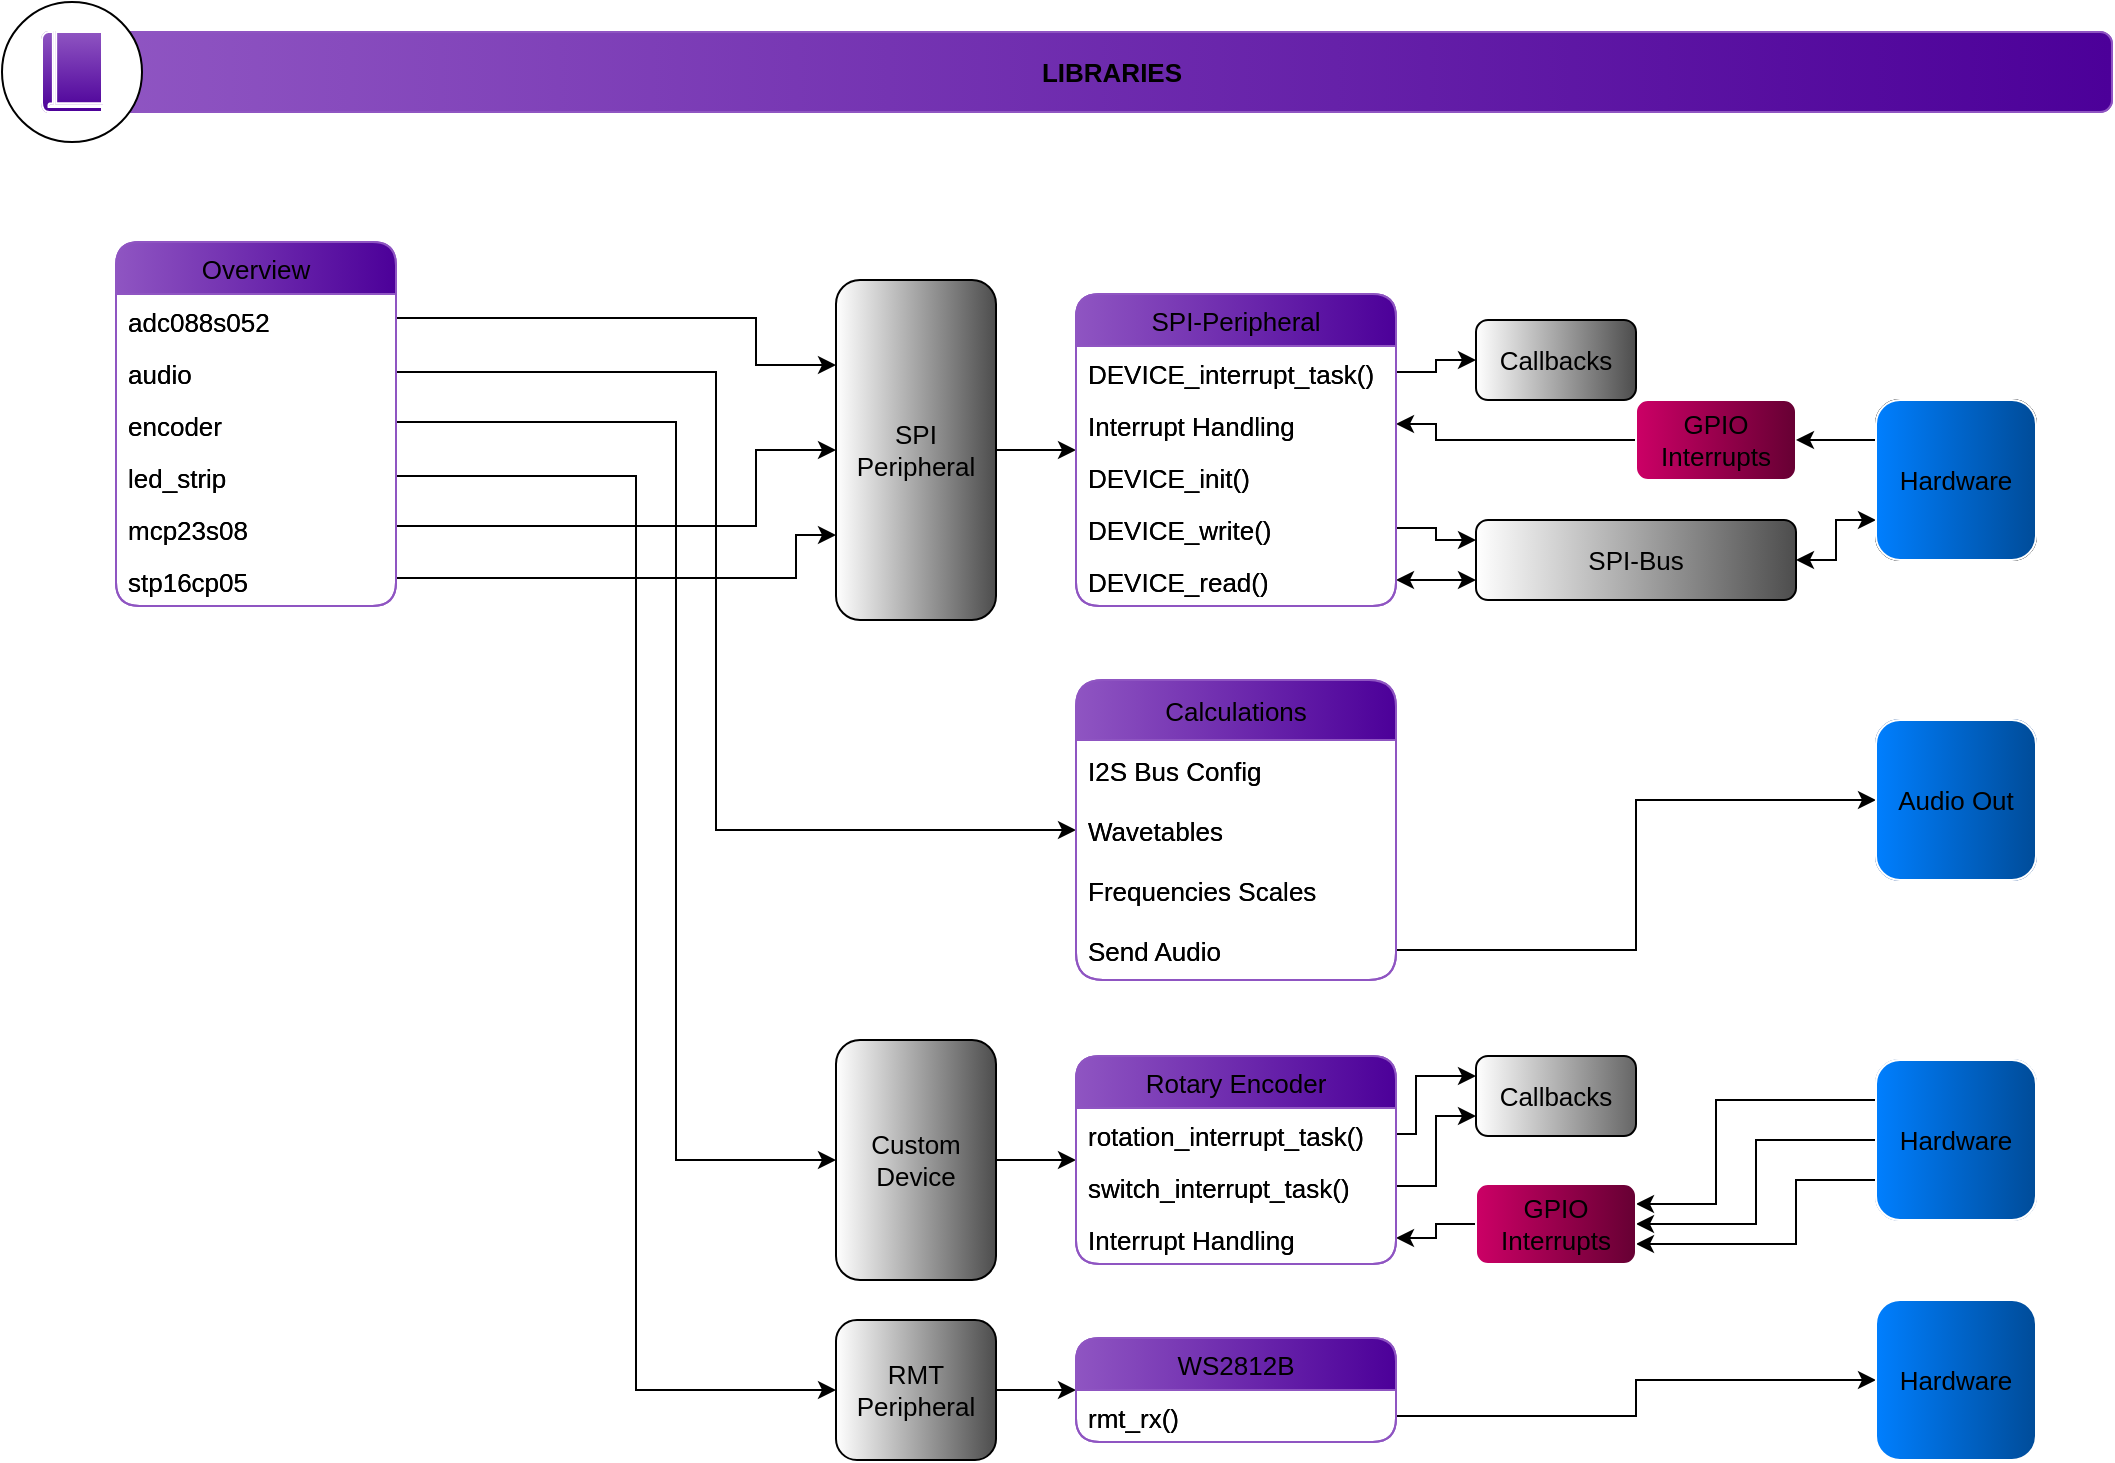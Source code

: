 <mxfile version="16.1.2" type="device"><diagram name="Page-1" id="e56a1550-8fbb-45ad-956c-1786394a9013"><mxGraphModel dx="1554" dy="1444" grid="1" gridSize="10" guides="1" tooltips="1" connect="1" arrows="1" fold="1" page="1" pageScale="1" pageWidth="1100" pageHeight="850" background="none" math="0" shadow="0"><root><mxCell id="0"/><mxCell id="1" parent="0"/><mxCell id="B16svCyREP3aPntouTke-103" style="edgeStyle=orthogonalEdgeStyle;rounded=0;orthogonalLoop=1;jettySize=auto;html=1;exitX=1;exitY=0.25;exitDx=0;exitDy=0;entryX=0;entryY=0.5;entryDx=0;entryDy=0;fontSize=13;" parent="1" source="B16svCyREP3aPntouTke-14" target="B16svCyREP3aPntouTke-101" edge="1"><mxGeometry relative="1" as="geometry"/></mxCell><mxCell id="B16svCyREP3aPntouTke-14" value="SPI-Peripheral" style="swimlane;fontStyle=0;childLayout=stackLayout;horizontal=1;startSize=26;fillColor=#8F55C2;horizontalStack=0;resizeParent=1;resizeParentMax=0;resizeLast=0;collapsible=1;marginBottom=0;fontSize=13;rounded=1;strokeColor=#8F55C2;" parent="1" vertex="1"><mxGeometry x="560" y="186" width="160" height="156" as="geometry"><mxRectangle x="560" y="159" width="110" height="26" as="alternateBounds"/></mxGeometry></mxCell><mxCell id="B16svCyREP3aPntouTke-98" value="DEVICE_interrupt_task()" style="text;strokeColor=none;fillColor=none;align=left;verticalAlign=top;spacingLeft=4;spacingRight=4;overflow=hidden;rotatable=0;points=[[0,0.5],[1,0.5]];portConstraint=eastwest;fontSize=13;" parent="B16svCyREP3aPntouTke-14" vertex="1"><mxGeometry y="26" width="160" height="26" as="geometry"/></mxCell><mxCell id="B16svCyREP3aPntouTke-110" value="Interrupt Handling" style="text;strokeColor=none;fillColor=none;align=left;verticalAlign=top;spacingLeft=4;spacingRight=4;overflow=hidden;rotatable=0;points=[[0,0.5],[1,0.5]];portConstraint=eastwest;fontSize=13;" parent="B16svCyREP3aPntouTke-14" vertex="1"><mxGeometry y="52" width="160" height="26" as="geometry"/></mxCell><mxCell id="B16svCyREP3aPntouTke-15" value="DEVICE_init()" style="text;strokeColor=none;fillColor=none;align=left;verticalAlign=top;spacingLeft=4;spacingRight=4;overflow=hidden;rotatable=0;points=[[0,0.5],[1,0.5]];portConstraint=eastwest;fontSize=13;" parent="B16svCyREP3aPntouTke-14" vertex="1"><mxGeometry y="78" width="160" height="26" as="geometry"/></mxCell><mxCell id="B16svCyREP3aPntouTke-16" value="DEVICE_write()" style="text;strokeColor=none;fillColor=none;align=left;verticalAlign=top;spacingLeft=4;spacingRight=4;overflow=hidden;rotatable=0;points=[[0,0.5],[1,0.5]];portConstraint=eastwest;fontSize=13;" parent="B16svCyREP3aPntouTke-14" vertex="1"><mxGeometry y="104" width="160" height="26" as="geometry"/></mxCell><mxCell id="B16svCyREP3aPntouTke-17" value="DEVICE_read()" style="text;strokeColor=none;fillColor=none;align=left;verticalAlign=top;spacingLeft=4;spacingRight=4;overflow=hidden;rotatable=0;points=[[0,0.5],[1,0.5]];portConstraint=eastwest;fontSize=13;" parent="B16svCyREP3aPntouTke-14" vertex="1"><mxGeometry y="130" width="160" height="26" as="geometry"/></mxCell><mxCell id="B16svCyREP3aPntouTke-33" value="&lt;font style=&quot;font-size: 13px;&quot;&gt;&lt;b style=&quot;font-size: 13px;&quot;&gt;LIBRARIES&lt;/b&gt;&lt;/font&gt;" style="rounded=1;whiteSpace=wrap;html=1;fontSize=13;fillColor=#8F55C2;strokeColor=#8F55C2;" parent="1" vertex="1"><mxGeometry x="78" y="55" width="1000" height="40" as="geometry"/></mxCell><mxCell id="B16svCyREP3aPntouTke-38" value="Overview" style="swimlane;fontStyle=0;childLayout=stackLayout;horizontal=1;startSize=26;fillColor=#8F55C2;horizontalStack=0;resizeParent=1;resizeParentMax=0;resizeLast=0;collapsible=1;marginBottom=0;fontSize=13;rounded=1;strokeColor=#8F55C2;" parent="1" vertex="1"><mxGeometry x="80" y="160" width="140" height="182" as="geometry"><mxRectangle x="80" y="160" width="90" height="26" as="alternateBounds"/></mxGeometry></mxCell><mxCell id="B16svCyREP3aPntouTke-39" value="adc088s052" style="text;strokeColor=none;fillColor=none;align=left;verticalAlign=top;spacingLeft=4;spacingRight=4;overflow=hidden;rotatable=0;points=[[0,0.5],[1,0.5]];portConstraint=eastwest;fontSize=13;" parent="B16svCyREP3aPntouTke-38" vertex="1"><mxGeometry y="26" width="140" height="26" as="geometry"/></mxCell><mxCell id="B16svCyREP3aPntouTke-40" value="audio" style="text;strokeColor=none;fillColor=none;align=left;verticalAlign=top;spacingLeft=4;spacingRight=4;overflow=hidden;rotatable=0;points=[[0,0.5],[1,0.5]];portConstraint=eastwest;fontSize=13;" parent="B16svCyREP3aPntouTke-38" vertex="1"><mxGeometry y="52" width="140" height="26" as="geometry"/></mxCell><mxCell id="B16svCyREP3aPntouTke-41" value="encoder" style="text;strokeColor=none;fillColor=none;align=left;verticalAlign=top;spacingLeft=4;spacingRight=4;overflow=hidden;rotatable=0;points=[[0,0.5],[1,0.5]];portConstraint=eastwest;fontSize=13;" parent="B16svCyREP3aPntouTke-38" vertex="1"><mxGeometry y="78" width="140" height="26" as="geometry"/></mxCell><mxCell id="B16svCyREP3aPntouTke-49" value="led_strip" style="text;strokeColor=none;fillColor=none;align=left;verticalAlign=top;spacingLeft=4;spacingRight=4;overflow=hidden;rotatable=0;points=[[0,0.5],[1,0.5]];portConstraint=eastwest;fontSize=13;" parent="B16svCyREP3aPntouTke-38" vertex="1"><mxGeometry y="104" width="140" height="26" as="geometry"/></mxCell><mxCell id="B16svCyREP3aPntouTke-48" value="mcp23s08" style="text;strokeColor=none;fillColor=none;align=left;verticalAlign=top;spacingLeft=4;spacingRight=4;overflow=hidden;rotatable=0;points=[[0,0.5],[1,0.5]];portConstraint=eastwest;fontSize=13;" parent="B16svCyREP3aPntouTke-38" vertex="1"><mxGeometry y="130" width="140" height="26" as="geometry"/></mxCell><mxCell id="B16svCyREP3aPntouTke-46" value="stp16cp05" style="text;strokeColor=none;fillColor=none;align=left;verticalAlign=top;spacingLeft=4;spacingRight=4;overflow=hidden;rotatable=0;points=[[0,0.5],[1,0.5]];portConstraint=eastwest;fontSize=13;" parent="B16svCyREP3aPntouTke-38" vertex="1"><mxGeometry y="156" width="140" height="26" as="geometry"/></mxCell><mxCell id="B16svCyREP3aPntouTke-64" style="edgeStyle=orthogonalEdgeStyle;rounded=0;orthogonalLoop=1;jettySize=auto;html=1;exitX=1;exitY=0.5;exitDx=0;exitDy=0;fontSize=13;" parent="1" source="B16svCyREP3aPntouTke-60" target="B16svCyREP3aPntouTke-14" edge="1"><mxGeometry relative="1" as="geometry"/></mxCell><mxCell id="B16svCyREP3aPntouTke-60" value="&lt;font style=&quot;font-size: 13px;&quot;&gt;SPI&lt;br style=&quot;font-size: 13px;&quot;&gt;Peripheral&lt;/font&gt;" style="rounded=1;whiteSpace=wrap;html=1;fontSize=13;gradientColor=#4D4D4D;gradientDirection=east;" parent="1" vertex="1"><mxGeometry x="440" y="179" width="80" height="170" as="geometry"/></mxCell><mxCell id="B16svCyREP3aPntouTke-80" style="edgeStyle=orthogonalEdgeStyle;rounded=0;orthogonalLoop=1;jettySize=auto;html=1;exitX=1;exitY=0.5;exitDx=0;exitDy=0;entryX=0;entryY=0.5;entryDx=0;entryDy=0;fontSize=13;" parent="1" source="B16svCyREP3aPntouTke-65" target="B16svCyREP3aPntouTke-67" edge="1"><mxGeometry relative="1" as="geometry"/></mxCell><mxCell id="B16svCyREP3aPntouTke-65" value="&lt;font style=&quot;font-size: 13px;&quot;&gt;Custom Device&lt;/font&gt;" style="rounded=1;whiteSpace=wrap;html=1;fontSize=13;gradientColor=#4D4D4D;gradientDirection=east;" parent="1" vertex="1"><mxGeometry x="440" y="559" width="80" height="120" as="geometry"/></mxCell><mxCell id="B16svCyREP3aPntouTke-66" style="edgeStyle=orthogonalEdgeStyle;rounded=0;orthogonalLoop=1;jettySize=auto;html=1;exitX=1;exitY=0.5;exitDx=0;exitDy=0;entryX=0;entryY=0.5;entryDx=0;entryDy=0;fontSize=13;" parent="1" source="B16svCyREP3aPntouTke-41" target="B16svCyREP3aPntouTke-65" edge="1"><mxGeometry relative="1" as="geometry"><Array as="points"><mxPoint x="360" y="250"/><mxPoint x="360" y="619"/></Array></mxGeometry></mxCell><mxCell id="B16svCyREP3aPntouTke-67" value="Rotary Encoder" style="swimlane;fontStyle=0;childLayout=stackLayout;horizontal=1;startSize=26;fillColor=#8F55C2;horizontalStack=0;resizeParent=1;resizeParentMax=0;resizeLast=0;collapsible=1;marginBottom=0;fontSize=13;rounded=1;strokeColor=#8F55C2;" parent="1" vertex="1"><mxGeometry x="560" y="567" width="160" height="104" as="geometry"/></mxCell><mxCell id="B16svCyREP3aPntouTke-68" value="rotation_interrupt_task()" style="text;strokeColor=none;fillColor=none;align=left;verticalAlign=top;spacingLeft=4;spacingRight=4;overflow=hidden;rotatable=0;points=[[0,0.5],[1,0.5]];portConstraint=eastwest;fontSize=13;" parent="B16svCyREP3aPntouTke-67" vertex="1"><mxGeometry y="26" width="160" height="26" as="geometry"/></mxCell><mxCell id="B16svCyREP3aPntouTke-69" value="switch_interrupt_task()" style="text;strokeColor=none;fillColor=none;align=left;verticalAlign=top;spacingLeft=4;spacingRight=4;overflow=hidden;rotatable=0;points=[[0,0.5],[1,0.5]];portConstraint=eastwest;fontSize=13;" parent="B16svCyREP3aPntouTke-67" vertex="1"><mxGeometry y="52" width="160" height="26" as="geometry"/></mxCell><mxCell id="B16svCyREP3aPntouTke-115" value="Interrupt Handling" style="text;strokeColor=none;fillColor=none;align=left;verticalAlign=top;spacingLeft=4;spacingRight=4;overflow=hidden;rotatable=0;points=[[0,0.5],[1,0.5]];portConstraint=eastwest;fontSize=13;" parent="B16svCyREP3aPntouTke-67" vertex="1"><mxGeometry y="78" width="160" height="26" as="geometry"/></mxCell><mxCell id="B16svCyREP3aPntouTke-129" style="edgeStyle=orthogonalEdgeStyle;rounded=0;orthogonalLoop=1;jettySize=auto;html=1;exitX=1;exitY=0.5;exitDx=0;exitDy=0;fontSize=13;startArrow=none;startFill=0;" parent="1" source="B16svCyREP3aPntouTke-72" target="B16svCyREP3aPntouTke-123" edge="1"><mxGeometry relative="1" as="geometry"/></mxCell><mxCell id="B16svCyREP3aPntouTke-72" value="&lt;font style=&quot;font-size: 13px;&quot;&gt;RMT&lt;br style=&quot;font-size: 13px;&quot;&gt;Peripheral&lt;br style=&quot;font-size: 13px;&quot;&gt;&lt;/font&gt;" style="rounded=1;whiteSpace=wrap;html=1;fontSize=13;gradientColor=#4D4D4D;gradientDirection=east;" parent="1" vertex="1"><mxGeometry x="440" y="699" width="80" height="70" as="geometry"/></mxCell><mxCell id="B16svCyREP3aPntouTke-158" style="edgeStyle=orthogonalEdgeStyle;rounded=0;orthogonalLoop=1;jettySize=auto;html=1;exitX=0;exitY=0.5;exitDx=0;exitDy=0;entryX=1;entryY=0.5;entryDx=0;entryDy=0;fontSize=13;startArrow=none;startFill=0;" parent="1" source="B16svCyREP3aPntouTke-83" target="B16svCyREP3aPntouTke-110" edge="1"><mxGeometry relative="1" as="geometry"><Array as="points"><mxPoint x="740" y="259"/><mxPoint x="740" y="251"/></Array></mxGeometry></mxCell><mxCell id="B16svCyREP3aPntouTke-83" value="GPIO&lt;br style=&quot;font-size: 13px;&quot;&gt;Interrupts" style="rounded=1;whiteSpace=wrap;html=1;fontSize=13;fillColor=#CC0066;strokeColor=#FFFFFF;swimlaneFillColor=none;gradientColor=#660033;gradientDirection=east;" parent="1" vertex="1"><mxGeometry x="840" y="239" width="80" height="40" as="geometry"/></mxCell><mxCell id="B16svCyREP3aPntouTke-88" style="edgeStyle=orthogonalEdgeStyle;rounded=0;orthogonalLoop=1;jettySize=auto;html=1;exitX=0;exitY=0.25;exitDx=0;exitDy=0;entryX=1;entryY=0.5;entryDx=0;entryDy=0;fontSize=13;" parent="1" source="B16svCyREP3aPntouTke-85" target="B16svCyREP3aPntouTke-83" edge="1"><mxGeometry relative="1" as="geometry"/></mxCell><mxCell id="B16svCyREP3aPntouTke-85" value="Hardware" style="rounded=1;whiteSpace=wrap;html=1;fontSize=13;fillColor=#cce5ff;strokeColor=#36393d;" parent="1" vertex="1"><mxGeometry x="960" y="239" width="80" height="80" as="geometry"/></mxCell><mxCell id="B16svCyREP3aPntouTke-95" style="edgeStyle=orthogonalEdgeStyle;rounded=0;orthogonalLoop=1;jettySize=auto;html=1;exitX=1;exitY=0.5;exitDx=0;exitDy=0;entryX=0;entryY=0.75;entryDx=0;entryDy=0;fontSize=13;startArrow=classic;startFill=1;" parent="1" source="B16svCyREP3aPntouTke-92" target="B16svCyREP3aPntouTke-85" edge="1"><mxGeometry relative="1" as="geometry"/></mxCell><mxCell id="B16svCyREP3aPntouTke-105" style="edgeStyle=orthogonalEdgeStyle;rounded=0;orthogonalLoop=1;jettySize=auto;html=1;exitX=0;exitY=0.75;exitDx=0;exitDy=0;entryX=1;entryY=0.5;entryDx=0;entryDy=0;fontSize=13;startArrow=classic;startFill=1;" parent="1" source="B16svCyREP3aPntouTke-92" target="B16svCyREP3aPntouTke-17" edge="1"><mxGeometry relative="1" as="geometry"/></mxCell><mxCell id="B16svCyREP3aPntouTke-92" value="SPI-Bus" style="rounded=1;whiteSpace=wrap;html=1;fontSize=13;gradientDirection=east;gradientColor=#4D4D4D;" parent="1" vertex="1"><mxGeometry x="760" y="299" width="160" height="40" as="geometry"/></mxCell><mxCell id="B16svCyREP3aPntouTke-93" style="edgeStyle=orthogonalEdgeStyle;rounded=0;orthogonalLoop=1;jettySize=auto;html=1;exitX=1;exitY=0.5;exitDx=0;exitDy=0;entryX=0;entryY=0.25;entryDx=0;entryDy=0;fontSize=13;" parent="1" source="B16svCyREP3aPntouTke-16" target="B16svCyREP3aPntouTke-92" edge="1"><mxGeometry relative="1" as="geometry"/></mxCell><mxCell id="B16svCyREP3aPntouTke-101" value="Callbacks" style="rounded=1;whiteSpace=wrap;html=1;fontSize=13;gradientDirection=east;gradientColor=#4D4D4D;" parent="1" vertex="1"><mxGeometry x="760" y="199" width="80" height="40" as="geometry"/></mxCell><mxCell id="B16svCyREP3aPntouTke-148" style="edgeStyle=orthogonalEdgeStyle;rounded=0;orthogonalLoop=1;jettySize=auto;html=1;exitX=0;exitY=0.5;exitDx=0;exitDy=0;entryX=1;entryY=0.5;entryDx=0;entryDy=0;fontSize=13;startArrow=none;startFill=0;" parent="1" source="B16svCyREP3aPntouTke-106" target="B16svCyREP3aPntouTke-107" edge="1"><mxGeometry relative="1" as="geometry"/></mxCell><mxCell id="B16svCyREP3aPntouTke-149" style="edgeStyle=orthogonalEdgeStyle;rounded=0;orthogonalLoop=1;jettySize=auto;html=1;exitX=0;exitY=0.25;exitDx=0;exitDy=0;entryX=1;entryY=0.25;entryDx=0;entryDy=0;fontSize=13;startArrow=none;startFill=0;" parent="1" source="B16svCyREP3aPntouTke-106" target="B16svCyREP3aPntouTke-107" edge="1"><mxGeometry relative="1" as="geometry"><Array as="points"><mxPoint x="880" y="589"/><mxPoint x="880" y="641"/></Array></mxGeometry></mxCell><mxCell id="B16svCyREP3aPntouTke-150" style="edgeStyle=orthogonalEdgeStyle;rounded=0;orthogonalLoop=1;jettySize=auto;html=1;exitX=0;exitY=0.75;exitDx=0;exitDy=0;entryX=1;entryY=0.75;entryDx=0;entryDy=0;fontSize=13;startArrow=none;startFill=0;" parent="1" source="B16svCyREP3aPntouTke-106" target="B16svCyREP3aPntouTke-107" edge="1"><mxGeometry relative="1" as="geometry"><Array as="points"><mxPoint x="920" y="629"/><mxPoint x="920" y="661"/></Array></mxGeometry></mxCell><mxCell id="B16svCyREP3aPntouTke-106" value="Hardware" style="rounded=1;whiteSpace=wrap;html=1;fontSize=13;fillColor=#dae8fc;strokeColor=#6c8ebf;" parent="1" vertex="1"><mxGeometry x="960" y="569" width="80" height="80" as="geometry"/></mxCell><mxCell id="B16svCyREP3aPntouTke-116" style="edgeStyle=orthogonalEdgeStyle;rounded=0;orthogonalLoop=1;jettySize=auto;html=1;exitX=0;exitY=0.5;exitDx=0;exitDy=0;entryX=1;entryY=0.5;entryDx=0;entryDy=0;fontSize=13;startArrow=none;startFill=0;" parent="1" source="B16svCyREP3aPntouTke-107" target="B16svCyREP3aPntouTke-115" edge="1"><mxGeometry relative="1" as="geometry"/></mxCell><mxCell id="B16svCyREP3aPntouTke-107" value="GPIO&lt;br style=&quot;font-size: 13px;&quot;&gt;Interrupts" style="rounded=1;whiteSpace=wrap;html=1;fontSize=13;fillColor=#CC0066;strokeColor=#FFFFFF;" parent="1" vertex="1"><mxGeometry x="760" y="631" width="80" height="40" as="geometry"/></mxCell><mxCell id="B16svCyREP3aPntouTke-108" value="Callbacks" style="rounded=1;whiteSpace=wrap;html=1;fontSize=13;gradientDirection=east;gradientColor=#666666;" parent="1" vertex="1"><mxGeometry x="760" y="567" width="80" height="40" as="geometry"/></mxCell><mxCell id="B16svCyREP3aPntouTke-113" style="edgeStyle=orthogonalEdgeStyle;rounded=0;orthogonalLoop=1;jettySize=auto;html=1;exitX=1;exitY=0.5;exitDx=0;exitDy=0;entryX=0;entryY=0.25;entryDx=0;entryDy=0;fontSize=13;startArrow=none;startFill=0;" parent="1" source="B16svCyREP3aPntouTke-68" target="B16svCyREP3aPntouTke-108" edge="1"><mxGeometry relative="1" as="geometry"><Array as="points"><mxPoint x="730" y="606"/><mxPoint x="730" y="577"/></Array></mxGeometry></mxCell><mxCell id="B16svCyREP3aPntouTke-114" style="edgeStyle=orthogonalEdgeStyle;rounded=0;orthogonalLoop=1;jettySize=auto;html=1;exitX=1;exitY=0.5;exitDx=0;exitDy=0;entryX=0;entryY=0.75;entryDx=0;entryDy=0;fontSize=13;startArrow=none;startFill=0;" parent="1" source="B16svCyREP3aPntouTke-69" target="B16svCyREP3aPntouTke-108" edge="1"><mxGeometry relative="1" as="geometry"><Array as="points"><mxPoint x="740" y="632"/><mxPoint x="740" y="597"/></Array></mxGeometry></mxCell><mxCell id="B16svCyREP3aPntouTke-128" style="edgeStyle=orthogonalEdgeStyle;rounded=0;orthogonalLoop=1;jettySize=auto;html=1;exitX=1;exitY=0.75;exitDx=0;exitDy=0;entryX=0;entryY=0.5;entryDx=0;entryDy=0;fontSize=13;startArrow=none;startFill=0;" parent="1" source="B16svCyREP3aPntouTke-123" target="B16svCyREP3aPntouTke-127" edge="1"><mxGeometry relative="1" as="geometry"/></mxCell><mxCell id="B16svCyREP3aPntouTke-123" value="WS2812B" style="swimlane;fontStyle=0;childLayout=stackLayout;horizontal=1;startSize=26;fillColor=#8F55C2;horizontalStack=0;resizeParent=1;resizeParentMax=0;resizeLast=0;collapsible=1;marginBottom=0;fontSize=13;rounded=1;strokeColor=#8F55C2;" parent="1" vertex="1"><mxGeometry x="560" y="708" width="160" height="52" as="geometry"/></mxCell><mxCell id="B16svCyREP3aPntouTke-124" value="rmt_rx()" style="text;strokeColor=none;fillColor=none;align=left;verticalAlign=top;spacingLeft=4;spacingRight=4;overflow=hidden;rotatable=0;points=[[0,0.5],[1,0.5]];portConstraint=eastwest;fontSize=13;" parent="B16svCyREP3aPntouTke-123" vertex="1"><mxGeometry y="26" width="160" height="26" as="geometry"/></mxCell><mxCell id="B16svCyREP3aPntouTke-127" value="Hardware" style="rounded=1;whiteSpace=wrap;html=1;fontSize=13;fillColor=#007FFF;strokeColor=#FFFFFF;" parent="1" vertex="1"><mxGeometry x="960" y="689" width="80" height="80" as="geometry"/></mxCell><mxCell id="B16svCyREP3aPntouTke-131" value="Calculations" style="swimlane;fontStyle=0;childLayout=stackLayout;horizontal=1;startSize=30;horizontalStack=0;resizeParent=1;resizeParentMax=0;resizeLast=0;collapsible=1;marginBottom=0;fontSize=13;rounded=1;fillColor=#8F55C2;strokeColor=#8F55C2;" parent="1" vertex="1"><mxGeometry x="560" y="379" width="160" height="150" as="geometry"/></mxCell><mxCell id="B16svCyREP3aPntouTke-132" value="I2S Bus Config" style="text;strokeColor=none;fillColor=none;align=left;verticalAlign=middle;spacingLeft=4;spacingRight=4;overflow=hidden;points=[[0,0.5],[1,0.5]];portConstraint=eastwest;rotatable=0;fontSize=13;" parent="B16svCyREP3aPntouTke-131" vertex="1"><mxGeometry y="30" width="160" height="30" as="geometry"/></mxCell><mxCell id="B16svCyREP3aPntouTke-133" value="Wavetables" style="text;strokeColor=none;fillColor=none;align=left;verticalAlign=middle;spacingLeft=4;spacingRight=4;overflow=hidden;points=[[0,0.5],[1,0.5]];portConstraint=eastwest;rotatable=0;fontSize=13;" parent="B16svCyREP3aPntouTke-131" vertex="1"><mxGeometry y="60" width="160" height="30" as="geometry"/></mxCell><mxCell id="B16svCyREP3aPntouTke-134" value="Frequencies Scales" style="text;strokeColor=none;fillColor=none;align=left;verticalAlign=middle;spacingLeft=4;spacingRight=4;overflow=hidden;points=[[0,0.5],[1,0.5]];portConstraint=eastwest;rotatable=0;fontSize=13;" parent="B16svCyREP3aPntouTke-131" vertex="1"><mxGeometry y="90" width="160" height="30" as="geometry"/></mxCell><mxCell id="B16svCyREP3aPntouTke-162" value="Send Audio" style="text;strokeColor=none;fillColor=none;align=left;verticalAlign=middle;spacingLeft=4;spacingRight=4;overflow=hidden;points=[[0,0.5],[1,0.5]];portConstraint=eastwest;rotatable=0;fontSize=13;" parent="B16svCyREP3aPntouTke-131" vertex="1"><mxGeometry y="120" width="160" height="30" as="geometry"/></mxCell><mxCell id="B16svCyREP3aPntouTke-146" value="Audio Out" style="rounded=1;whiteSpace=wrap;html=1;fontSize=13;fillColor=#dae8fc;strokeColor=#6c8ebf;" parent="1" vertex="1"><mxGeometry x="960" y="399" width="80" height="80" as="geometry"/></mxCell><mxCell id="B16svCyREP3aPntouTke-151" style="edgeStyle=orthogonalEdgeStyle;rounded=0;orthogonalLoop=1;jettySize=auto;html=1;exitX=1;exitY=0.5;exitDx=0;exitDy=0;entryX=0;entryY=0.75;entryDx=0;entryDy=0;fontSize=13;startArrow=none;startFill=0;" parent="1" source="B16svCyREP3aPntouTke-46" target="B16svCyREP3aPntouTke-60" edge="1"><mxGeometry relative="1" as="geometry"><Array as="points"><mxPoint x="420" y="328"/><mxPoint x="420" y="307"/></Array></mxGeometry></mxCell><mxCell id="B16svCyREP3aPntouTke-152" style="edgeStyle=orthogonalEdgeStyle;rounded=0;orthogonalLoop=1;jettySize=auto;html=1;exitX=1;exitY=0.5;exitDx=0;exitDy=0;fontSize=13;startArrow=none;startFill=0;" parent="1" source="B16svCyREP3aPntouTke-48" target="B16svCyREP3aPntouTke-60" edge="1"><mxGeometry relative="1" as="geometry"><Array as="points"><mxPoint x="400" y="302"/><mxPoint x="400" y="264"/></Array></mxGeometry></mxCell><mxCell id="B16svCyREP3aPntouTke-153" style="edgeStyle=orthogonalEdgeStyle;rounded=0;orthogonalLoop=1;jettySize=auto;html=1;exitX=1;exitY=0.5;exitDx=0;exitDy=0;entryX=0;entryY=0.25;entryDx=0;entryDy=0;fontSize=13;startArrow=none;startFill=0;" parent="1" source="B16svCyREP3aPntouTke-39" target="B16svCyREP3aPntouTke-60" edge="1"><mxGeometry relative="1" as="geometry"><Array as="points"><mxPoint x="220" y="198"/><mxPoint x="400" y="198"/><mxPoint x="400" y="222"/></Array></mxGeometry></mxCell><mxCell id="B16svCyREP3aPntouTke-172" style="edgeStyle=orthogonalEdgeStyle;rounded=0;orthogonalLoop=1;jettySize=auto;html=1;exitX=1;exitY=0.5;exitDx=0;exitDy=0;entryX=0;entryY=0.5;entryDx=0;entryDy=0;fontSize=13;startArrow=none;startFill=0;" parent="1" source="B16svCyREP3aPntouTke-40" target="B16svCyREP3aPntouTke-133" edge="1"><mxGeometry relative="1" as="geometry"><Array as="points"><mxPoint x="380" y="225"/><mxPoint x="380" y="454"/></Array></mxGeometry></mxCell><mxCell id="B16svCyREP3aPntouTke-173" style="edgeStyle=orthogonalEdgeStyle;rounded=0;orthogonalLoop=1;jettySize=auto;html=1;exitX=1;exitY=0.5;exitDx=0;exitDy=0;entryX=0;entryY=0.5;entryDx=0;entryDy=0;fontSize=13;startArrow=none;startFill=0;shadow=0;" parent="1" source="B16svCyREP3aPntouTke-162" target="B16svCyREP3aPntouTke-146" edge="1"><mxGeometry relative="1" as="geometry"/></mxCell><mxCell id="B16svCyREP3aPntouTke-175" style="edgeStyle=orthogonalEdgeStyle;rounded=0;orthogonalLoop=1;jettySize=auto;html=1;exitX=1;exitY=0.5;exitDx=0;exitDy=0;entryX=0;entryY=0.5;entryDx=0;entryDy=0;fontSize=13;startArrow=none;startFill=0;" parent="1" source="B16svCyREP3aPntouTke-49" target="B16svCyREP3aPntouTke-72" edge="1"><mxGeometry relative="1" as="geometry"><Array as="points"><mxPoint x="340" y="277"/><mxPoint x="340" y="734"/></Array></mxGeometry></mxCell><mxCell id="4zn8bU9dBCZEpmCOjOX3-1" value="Hardware" style="rounded=1;whiteSpace=wrap;html=1;fontSize=13;fillColor=#007FFF;strokeColor=#36393d;" parent="1" vertex="1"><mxGeometry x="960" y="239" width="80" height="80" as="geometry"/></mxCell><mxCell id="4zn8bU9dBCZEpmCOjOX3-2" value="Audio Out" style="rounded=1;whiteSpace=wrap;html=1;fontSize=13;fillColor=#007FFF;strokeColor=#6c8ebf;" parent="1" vertex="1"><mxGeometry x="960" y="399" width="80" height="80" as="geometry"/></mxCell><mxCell id="4zn8bU9dBCZEpmCOjOX3-3" value="Hardware" style="rounded=1;whiteSpace=wrap;html=1;fontSize=13;fillColor=#007FFF;strokeColor=#6c8ebf;" parent="1" vertex="1"><mxGeometry x="960" y="569" width="80" height="80" as="geometry"/></mxCell><mxCell id="4zn8bU9dBCZEpmCOjOX3-4" value="Hardware" style="rounded=1;whiteSpace=wrap;html=1;fontSize=13;fillColor=#007FFF;strokeColor=#36393d;" parent="1" vertex="1"><mxGeometry x="960" y="239" width="80" height="80" as="geometry"/></mxCell><mxCell id="4zn8bU9dBCZEpmCOjOX3-5" value="Audio Out" style="rounded=1;whiteSpace=wrap;html=1;fontSize=13;fillColor=#007FFF;strokeColor=#6c8ebf;" parent="1" vertex="1"><mxGeometry x="960" y="399" width="80" height="80" as="geometry"/></mxCell><mxCell id="4zn8bU9dBCZEpmCOjOX3-6" value="Hardware" style="rounded=1;whiteSpace=wrap;html=1;fontSize=13;fillColor=#007FFF;strokeColor=#FFFFFF;" parent="1" vertex="1"><mxGeometry x="960" y="569" width="80" height="80" as="geometry"/></mxCell><mxCell id="4zn8bU9dBCZEpmCOjOX3-7" value="Audio Out" style="rounded=1;whiteSpace=wrap;html=1;fontSize=13;fillColor=#007FFF;strokeColor=#FFFFFF;swimlaneFillColor=none;gradientColor=#004C99;gradientDirection=east;" parent="1" vertex="1"><mxGeometry x="960" y="399" width="80" height="80" as="geometry"/></mxCell><mxCell id="4zn8bU9dBCZEpmCOjOX3-8" value="Hardware" style="rounded=1;whiteSpace=wrap;html=1;fontSize=13;fillColor=#007FFF;strokeColor=#FFFFFF;swimlaneFillColor=none;gradientColor=#004C99;gradientDirection=east;" parent="1" vertex="1"><mxGeometry x="960" y="239" width="80" height="80" as="geometry"/></mxCell><mxCell id="4zn8bU9dBCZEpmCOjOX3-9" value="&lt;font style=&quot;font-size: 13px;&quot;&gt;&lt;b style=&quot;font-size: 13px;&quot;&gt;LIBRARIES&lt;/b&gt;&lt;/font&gt;" style="rounded=1;whiteSpace=wrap;html=1;fontSize=13;fillColor=#8F55C2;strokeColor=#8F55C2;swimlaneFillColor=none;gradientColor=#4C0099;gradientDirection=east;" parent="1" vertex="1"><mxGeometry x="78" y="55" width="1000" height="40" as="geometry"/></mxCell><mxCell id="4zn8bU9dBCZEpmCOjOX3-10" value="Overview" style="swimlane;fontStyle=0;childLayout=stackLayout;horizontal=1;startSize=26;fillColor=#8F55C2;horizontalStack=0;resizeParent=1;resizeParentMax=0;resizeLast=0;collapsible=1;marginBottom=0;fontSize=13;rounded=1;strokeColor=#8F55C2;swimlaneFillColor=none;gradientColor=#4C0099;gradientDirection=east;" parent="1" vertex="1"><mxGeometry x="80" y="160" width="140" height="182" as="geometry"><mxRectangle x="80" y="160" width="90" height="26" as="alternateBounds"/></mxGeometry></mxCell><mxCell id="4zn8bU9dBCZEpmCOjOX3-11" value="adc088s052" style="text;strokeColor=none;fillColor=none;align=left;verticalAlign=top;spacingLeft=4;spacingRight=4;overflow=hidden;rotatable=0;points=[[0,0.5],[1,0.5]];portConstraint=eastwest;fontSize=13;" parent="4zn8bU9dBCZEpmCOjOX3-10" vertex="1"><mxGeometry y="26" width="140" height="26" as="geometry"/></mxCell><mxCell id="4zn8bU9dBCZEpmCOjOX3-12" value="audio" style="text;strokeColor=none;fillColor=none;align=left;verticalAlign=top;spacingLeft=4;spacingRight=4;overflow=hidden;rotatable=0;points=[[0,0.5],[1,0.5]];portConstraint=eastwest;fontSize=13;" parent="4zn8bU9dBCZEpmCOjOX3-10" vertex="1"><mxGeometry y="52" width="140" height="26" as="geometry"/></mxCell><mxCell id="4zn8bU9dBCZEpmCOjOX3-13" value="encoder" style="text;strokeColor=none;fillColor=none;align=left;verticalAlign=top;spacingLeft=4;spacingRight=4;overflow=hidden;rotatable=0;points=[[0,0.5],[1,0.5]];portConstraint=eastwest;fontSize=13;" parent="4zn8bU9dBCZEpmCOjOX3-10" vertex="1"><mxGeometry y="78" width="140" height="26" as="geometry"/></mxCell><mxCell id="4zn8bU9dBCZEpmCOjOX3-14" value="led_strip" style="text;strokeColor=none;fillColor=none;align=left;verticalAlign=top;spacingLeft=4;spacingRight=4;overflow=hidden;rotatable=0;points=[[0,0.5],[1,0.5]];portConstraint=eastwest;fontSize=13;" parent="4zn8bU9dBCZEpmCOjOX3-10" vertex="1"><mxGeometry y="104" width="140" height="26" as="geometry"/></mxCell><mxCell id="4zn8bU9dBCZEpmCOjOX3-15" value="mcp23s08" style="text;strokeColor=none;fillColor=none;align=left;verticalAlign=top;spacingLeft=4;spacingRight=4;overflow=hidden;rotatable=0;points=[[0,0.5],[1,0.5]];portConstraint=eastwest;fontSize=13;" parent="4zn8bU9dBCZEpmCOjOX3-10" vertex="1"><mxGeometry y="130" width="140" height="26" as="geometry"/></mxCell><mxCell id="4zn8bU9dBCZEpmCOjOX3-16" value="stp16cp05" style="text;strokeColor=none;fillColor=none;align=left;verticalAlign=top;spacingLeft=4;spacingRight=4;overflow=hidden;rotatable=0;points=[[0,0.5],[1,0.5]];portConstraint=eastwest;fontSize=13;" parent="4zn8bU9dBCZEpmCOjOX3-10" vertex="1"><mxGeometry y="156" width="140" height="26" as="geometry"/></mxCell><mxCell id="4zn8bU9dBCZEpmCOjOX3-18" value="SPI-Peripheral" style="swimlane;fontStyle=0;childLayout=stackLayout;horizontal=1;startSize=26;fillColor=#8F55C2;horizontalStack=0;resizeParent=1;resizeParentMax=0;resizeLast=0;collapsible=1;marginBottom=0;fontSize=13;rounded=1;strokeColor=#8F55C2;swimlaneFillColor=none;gradientColor=#4C0099;gradientDirection=east;" parent="1" vertex="1"><mxGeometry x="560" y="186" width="160" height="156" as="geometry"><mxRectangle x="560" y="159" width="110" height="26" as="alternateBounds"/></mxGeometry></mxCell><mxCell id="4zn8bU9dBCZEpmCOjOX3-19" value="DEVICE_interrupt_task()" style="text;strokeColor=none;fillColor=none;align=left;verticalAlign=top;spacingLeft=4;spacingRight=4;overflow=hidden;rotatable=0;points=[[0,0.5],[1,0.5]];portConstraint=eastwest;fontSize=13;" parent="4zn8bU9dBCZEpmCOjOX3-18" vertex="1"><mxGeometry y="26" width="160" height="26" as="geometry"/></mxCell><mxCell id="4zn8bU9dBCZEpmCOjOX3-20" value="Interrupt Handling" style="text;strokeColor=none;fillColor=none;align=left;verticalAlign=top;spacingLeft=4;spacingRight=4;overflow=hidden;rotatable=0;points=[[0,0.5],[1,0.5]];portConstraint=eastwest;fontSize=13;" parent="4zn8bU9dBCZEpmCOjOX3-18" vertex="1"><mxGeometry y="52" width="160" height="26" as="geometry"/></mxCell><mxCell id="4zn8bU9dBCZEpmCOjOX3-21" value="DEVICE_init()" style="text;strokeColor=none;fillColor=none;align=left;verticalAlign=top;spacingLeft=4;spacingRight=4;overflow=hidden;rotatable=0;points=[[0,0.5],[1,0.5]];portConstraint=eastwest;fontSize=13;" parent="4zn8bU9dBCZEpmCOjOX3-18" vertex="1"><mxGeometry y="78" width="160" height="26" as="geometry"/></mxCell><mxCell id="4zn8bU9dBCZEpmCOjOX3-22" value="DEVICE_write()" style="text;strokeColor=none;fillColor=none;align=left;verticalAlign=top;spacingLeft=4;spacingRight=4;overflow=hidden;rotatable=0;points=[[0,0.5],[1,0.5]];portConstraint=eastwest;fontSize=13;" parent="4zn8bU9dBCZEpmCOjOX3-18" vertex="1"><mxGeometry y="104" width="160" height="26" as="geometry"/></mxCell><mxCell id="4zn8bU9dBCZEpmCOjOX3-23" value="DEVICE_read()" style="text;strokeColor=none;fillColor=none;align=left;verticalAlign=top;spacingLeft=4;spacingRight=4;overflow=hidden;rotatable=0;points=[[0,0.5],[1,0.5]];portConstraint=eastwest;fontSize=13;" parent="4zn8bU9dBCZEpmCOjOX3-18" vertex="1"><mxGeometry y="130" width="160" height="26" as="geometry"/></mxCell><mxCell id="4zn8bU9dBCZEpmCOjOX3-24" value="Calculations" style="swimlane;fontStyle=0;childLayout=stackLayout;horizontal=1;startSize=30;horizontalStack=0;resizeParent=1;resizeParentMax=0;resizeLast=0;collapsible=1;marginBottom=0;fontSize=13;rounded=1;fillColor=#8F55C2;strokeColor=#8F55C2;swimlaneFillColor=none;gradientColor=#4C0099;gradientDirection=east;" parent="1" vertex="1"><mxGeometry x="560" y="379" width="160" height="150" as="geometry"/></mxCell><mxCell id="4zn8bU9dBCZEpmCOjOX3-25" value="I2S Bus Config" style="text;strokeColor=none;fillColor=none;align=left;verticalAlign=middle;spacingLeft=4;spacingRight=4;overflow=hidden;points=[[0,0.5],[1,0.5]];portConstraint=eastwest;rotatable=0;fontSize=13;" parent="4zn8bU9dBCZEpmCOjOX3-24" vertex="1"><mxGeometry y="30" width="160" height="30" as="geometry"/></mxCell><mxCell id="4zn8bU9dBCZEpmCOjOX3-26" value="Wavetables" style="text;strokeColor=none;fillColor=none;align=left;verticalAlign=middle;spacingLeft=4;spacingRight=4;overflow=hidden;points=[[0,0.5],[1,0.5]];portConstraint=eastwest;rotatable=0;fontSize=13;" parent="4zn8bU9dBCZEpmCOjOX3-24" vertex="1"><mxGeometry y="60" width="160" height="30" as="geometry"/></mxCell><mxCell id="4zn8bU9dBCZEpmCOjOX3-27" value="Frequencies Scales" style="text;strokeColor=none;fillColor=none;align=left;verticalAlign=middle;spacingLeft=4;spacingRight=4;overflow=hidden;points=[[0,0.5],[1,0.5]];portConstraint=eastwest;rotatable=0;fontSize=13;" parent="4zn8bU9dBCZEpmCOjOX3-24" vertex="1"><mxGeometry y="90" width="160" height="30" as="geometry"/></mxCell><mxCell id="4zn8bU9dBCZEpmCOjOX3-28" value="Send Audio" style="text;strokeColor=none;fillColor=none;align=left;verticalAlign=middle;spacingLeft=4;spacingRight=4;overflow=hidden;points=[[0,0.5],[1,0.5]];portConstraint=eastwest;rotatable=0;fontSize=13;" parent="4zn8bU9dBCZEpmCOjOX3-24" vertex="1"><mxGeometry y="120" width="160" height="30" as="geometry"/></mxCell><mxCell id="4zn8bU9dBCZEpmCOjOX3-29" value="Rotary Encoder" style="swimlane;fontStyle=0;childLayout=stackLayout;horizontal=1;startSize=26;fillColor=#8F55C2;horizontalStack=0;resizeParent=1;resizeParentMax=0;resizeLast=0;collapsible=1;marginBottom=0;fontSize=13;rounded=1;strokeColor=#8F55C2;swimlaneFillColor=none;gradientColor=#4C0099;gradientDirection=east;" parent="1" vertex="1"><mxGeometry x="560" y="567" width="160" height="104" as="geometry"/></mxCell><mxCell id="4zn8bU9dBCZEpmCOjOX3-30" value="rotation_interrupt_task()" style="text;strokeColor=none;fillColor=none;align=left;verticalAlign=top;spacingLeft=4;spacingRight=4;overflow=hidden;rotatable=0;points=[[0,0.5],[1,0.5]];portConstraint=eastwest;fontSize=13;" parent="4zn8bU9dBCZEpmCOjOX3-29" vertex="1"><mxGeometry y="26" width="160" height="26" as="geometry"/></mxCell><mxCell id="4zn8bU9dBCZEpmCOjOX3-31" value="switch_interrupt_task()" style="text;strokeColor=none;fillColor=none;align=left;verticalAlign=top;spacingLeft=4;spacingRight=4;overflow=hidden;rotatable=0;points=[[0,0.5],[1,0.5]];portConstraint=eastwest;fontSize=13;" parent="4zn8bU9dBCZEpmCOjOX3-29" vertex="1"><mxGeometry y="52" width="160" height="26" as="geometry"/></mxCell><mxCell id="4zn8bU9dBCZEpmCOjOX3-32" value="Interrupt Handling" style="text;strokeColor=none;fillColor=none;align=left;verticalAlign=top;spacingLeft=4;spacingRight=4;overflow=hidden;rotatable=0;points=[[0,0.5],[1,0.5]];portConstraint=eastwest;fontSize=13;" parent="4zn8bU9dBCZEpmCOjOX3-29" vertex="1"><mxGeometry y="78" width="160" height="26" as="geometry"/></mxCell><mxCell id="4zn8bU9dBCZEpmCOjOX3-33" value="WS2812B" style="swimlane;fontStyle=0;childLayout=stackLayout;horizontal=1;startSize=26;fillColor=#8F55C2;horizontalStack=0;resizeParent=1;resizeParentMax=0;resizeLast=0;collapsible=1;marginBottom=0;fontSize=13;rounded=1;strokeColor=#8F55C2;swimlaneFillColor=none;gradientColor=#4C0099;gradientDirection=east;" parent="1" vertex="1"><mxGeometry x="560" y="708" width="160" height="52" as="geometry"/></mxCell><mxCell id="4zn8bU9dBCZEpmCOjOX3-34" value="rmt_rx()" style="text;strokeColor=none;fillColor=none;align=left;verticalAlign=top;spacingLeft=4;spacingRight=4;overflow=hidden;rotatable=0;points=[[0,0.5],[1,0.5]];portConstraint=eastwest;fontSize=13;" parent="4zn8bU9dBCZEpmCOjOX3-33" vertex="1"><mxGeometry y="26" width="160" height="26" as="geometry"/></mxCell><mxCell id="4zn8bU9dBCZEpmCOjOX3-35" value="GPIO&lt;br style=&quot;font-size: 13px;&quot;&gt;Interrupts" style="rounded=1;whiteSpace=wrap;html=1;fontSize=13;fillColor=#CC0066;strokeColor=#FFFFFF;swimlaneFillColor=none;gradientColor=#660033;gradientDirection=east;" parent="1" vertex="1"><mxGeometry x="760" y="631" width="80" height="40" as="geometry"/></mxCell><mxCell id="4zn8bU9dBCZEpmCOjOX3-36" value="Hardware" style="rounded=1;whiteSpace=wrap;html=1;fontSize=13;fillColor=#007FFF;strokeColor=#FFFFFF;swimlaneFillColor=none;gradientColor=#004C99;gradientDirection=east;" parent="1" vertex="1"><mxGeometry x="960" y="689" width="80" height="80" as="geometry"/></mxCell><mxCell id="4zn8bU9dBCZEpmCOjOX3-37" value="Hardware" style="rounded=1;whiteSpace=wrap;html=1;fontSize=13;fillColor=#007FFF;strokeColor=#FFFFFF;swimlaneFillColor=none;gradientColor=#004C99;gradientDirection=east;" parent="1" vertex="1"><mxGeometry x="960" y="569" width="80" height="80" as="geometry"/></mxCell><mxCell id="4zn8bU9dBCZEpmCOjOX3-47" value="" style="ellipse;whiteSpace=wrap;html=1;aspect=fixed;fontSize=13;" parent="1" vertex="1"><mxGeometry x="23" y="40" width="70" height="70" as="geometry"/></mxCell><mxCell id="4zn8bU9dBCZEpmCOjOX3-48" value="" style="sketch=0;pointerEvents=1;shadow=0;dashed=0;html=1;strokeColor=#8F55C2;fillColor=#8F55C2;labelPosition=center;verticalLabelPosition=bottom;verticalAlign=top;outlineConnect=0;align=center;shape=mxgraph.office.concepts.book_journal;fontSize=13;" parent="1" vertex="1"><mxGeometry x="43" y="55" width="30" height="40" as="geometry"/></mxCell><mxCell id="4zn8bU9dBCZEpmCOjOX3-49" value="" style="sketch=0;pointerEvents=1;shadow=0;dashed=0;html=1;strokeColor=#FFFFFF;fillColor=#8F55C2;labelPosition=center;verticalLabelPosition=bottom;verticalAlign=top;outlineConnect=0;align=center;shape=mxgraph.office.concepts.book_journal;fontSize=13;swimlaneFillColor=none;gradientColor=#4C0099;" parent="1" vertex="1"><mxGeometry x="43" y="55" width="30" height="40" as="geometry"/></mxCell></root></mxGraphModel></diagram></mxfile>